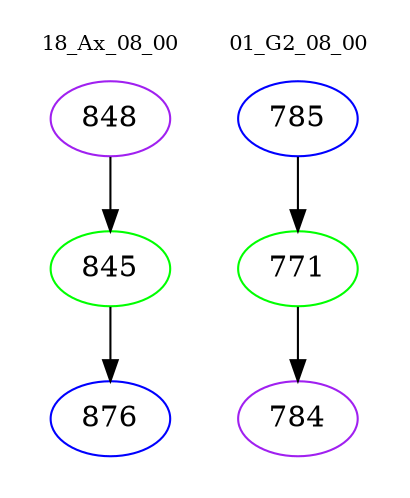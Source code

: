 digraph{
subgraph cluster_0 {
color = white
label = "18_Ax_08_00";
fontsize=10;
T0_848 [label="848", color="purple"]
T0_848 -> T0_845 [color="black"]
T0_845 [label="845", color="green"]
T0_845 -> T0_876 [color="black"]
T0_876 [label="876", color="blue"]
}
subgraph cluster_1 {
color = white
label = "01_G2_08_00";
fontsize=10;
T1_785 [label="785", color="blue"]
T1_785 -> T1_771 [color="black"]
T1_771 [label="771", color="green"]
T1_771 -> T1_784 [color="black"]
T1_784 [label="784", color="purple"]
}
}
